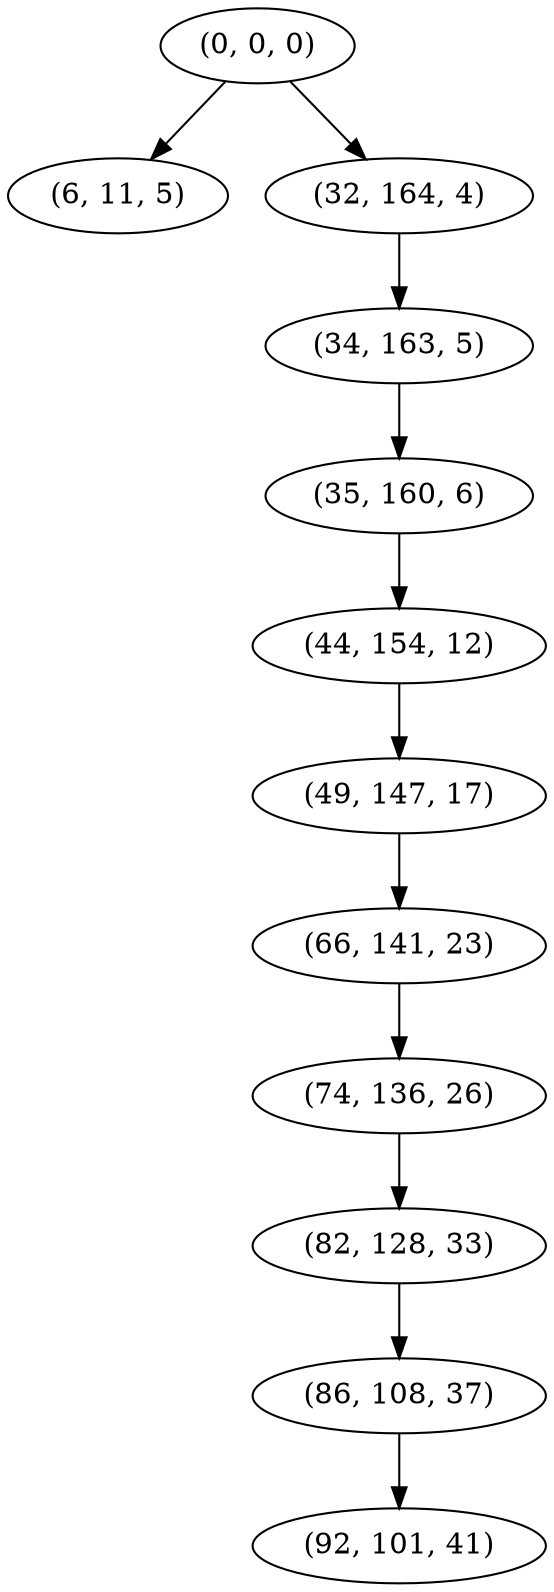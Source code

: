 digraph tree {
    "(0, 0, 0)";
    "(6, 11, 5)";
    "(32, 164, 4)";
    "(34, 163, 5)";
    "(35, 160, 6)";
    "(44, 154, 12)";
    "(49, 147, 17)";
    "(66, 141, 23)";
    "(74, 136, 26)";
    "(82, 128, 33)";
    "(86, 108, 37)";
    "(92, 101, 41)";
    "(0, 0, 0)" -> "(6, 11, 5)";
    "(0, 0, 0)" -> "(32, 164, 4)";
    "(32, 164, 4)" -> "(34, 163, 5)";
    "(34, 163, 5)" -> "(35, 160, 6)";
    "(35, 160, 6)" -> "(44, 154, 12)";
    "(44, 154, 12)" -> "(49, 147, 17)";
    "(49, 147, 17)" -> "(66, 141, 23)";
    "(66, 141, 23)" -> "(74, 136, 26)";
    "(74, 136, 26)" -> "(82, 128, 33)";
    "(82, 128, 33)" -> "(86, 108, 37)";
    "(86, 108, 37)" -> "(92, 101, 41)";
}
